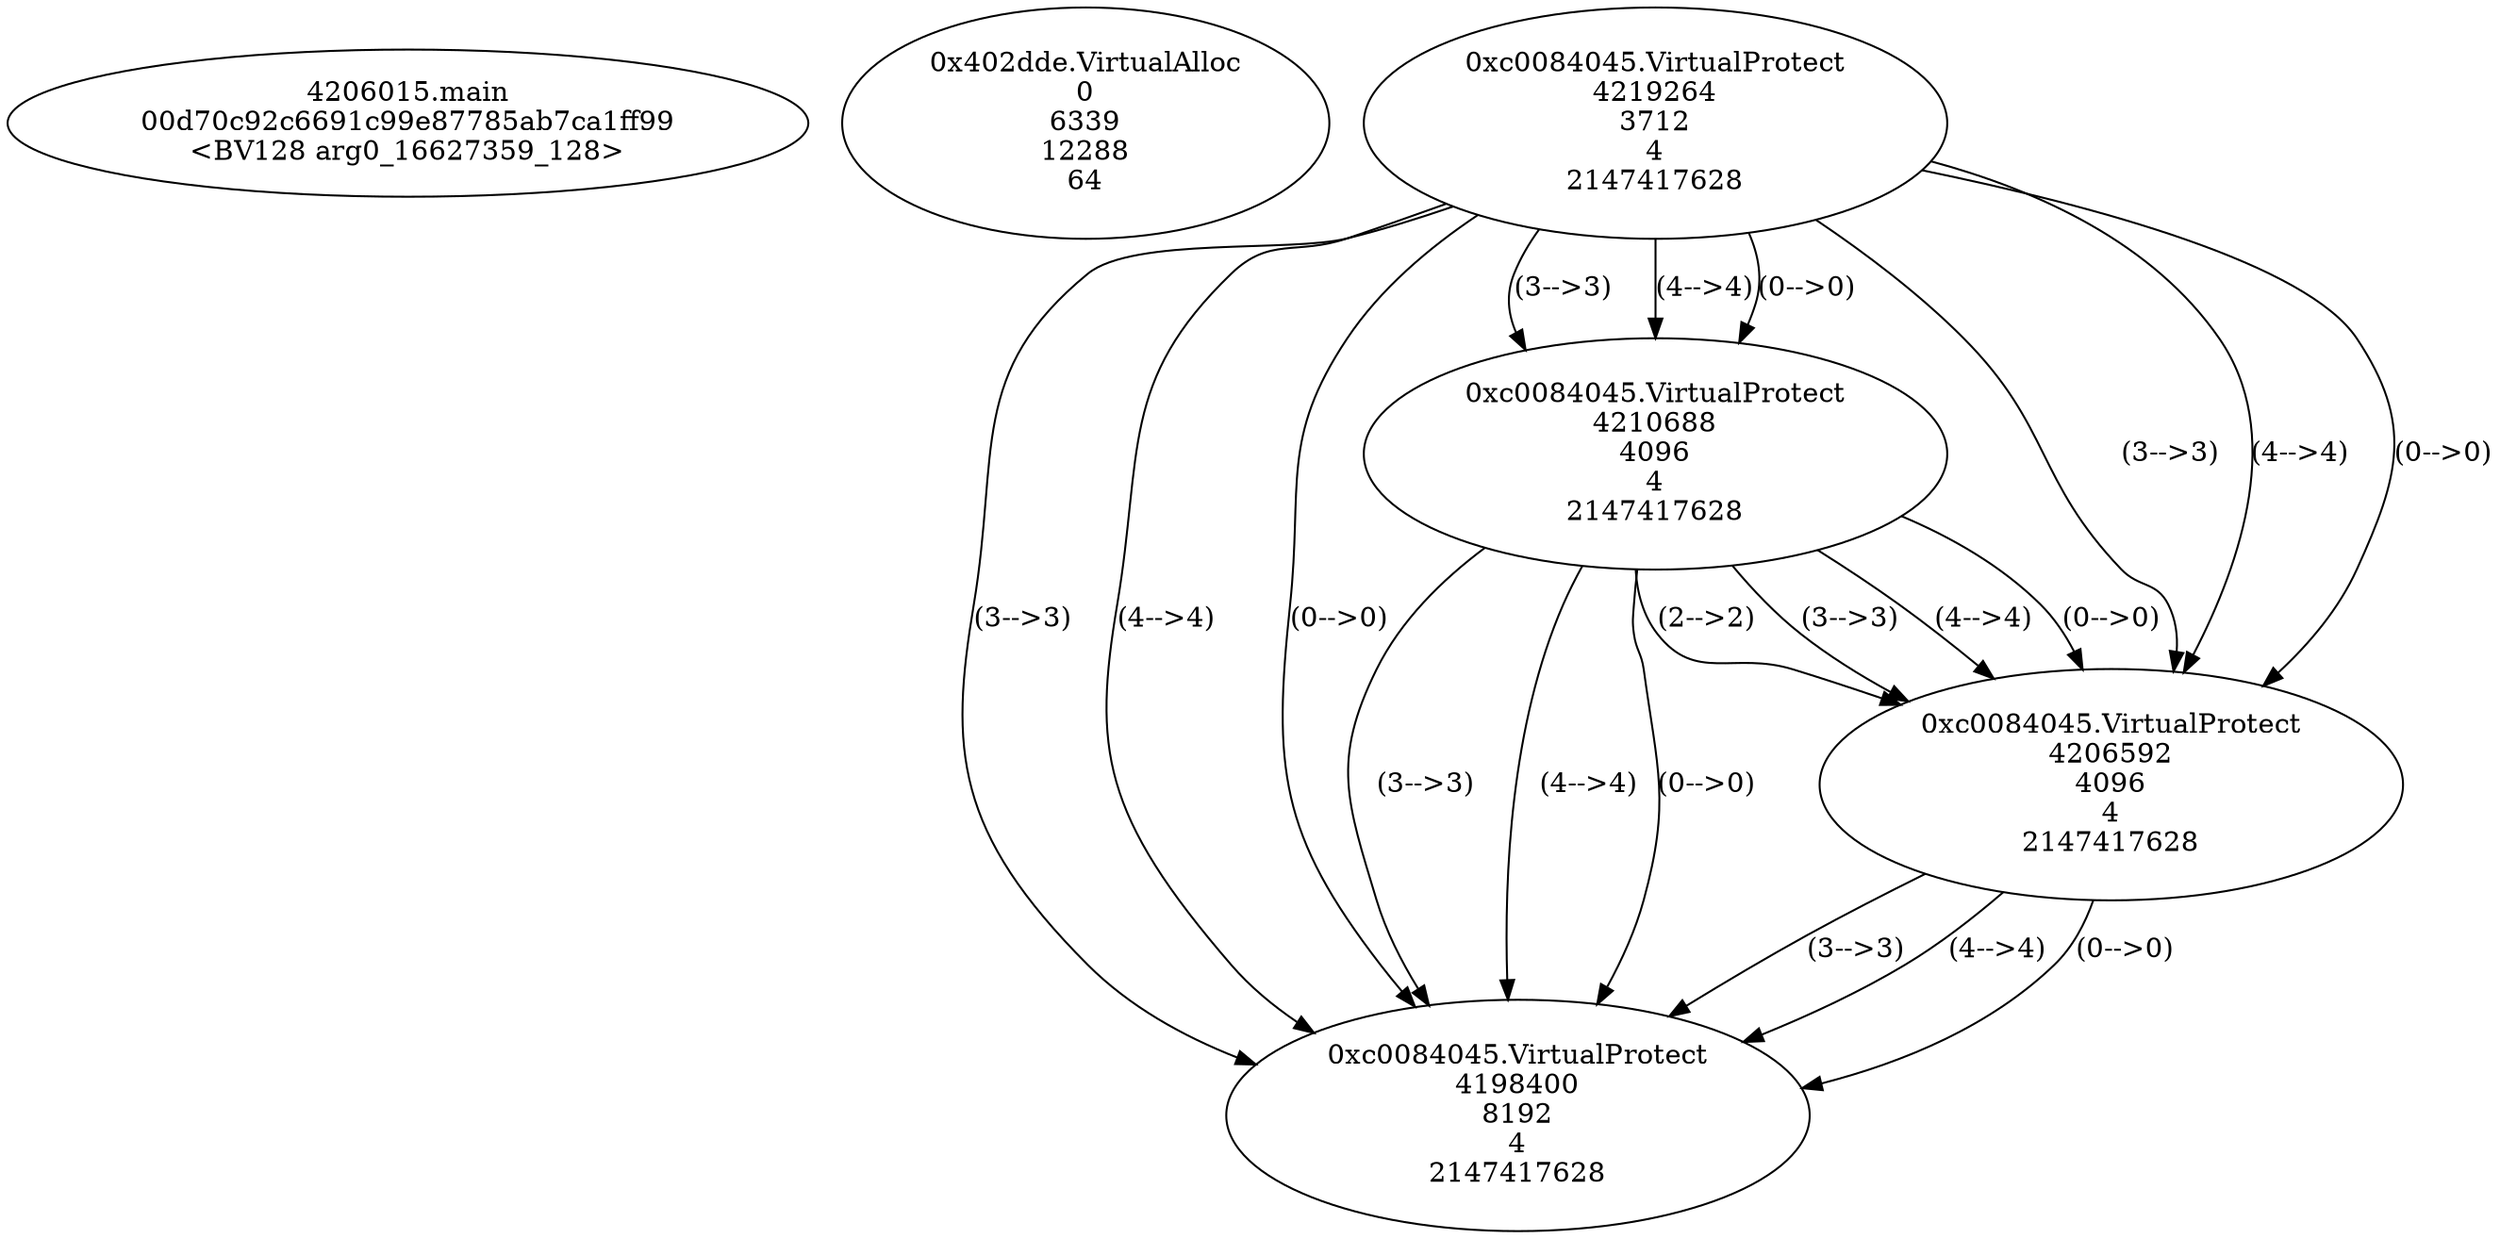 // Global SCDG with merge call
digraph {
	0 [label="4206015.main
00d70c92c6691c99e87785ab7ca1ff99
<BV128 arg0_16627359_128>"]
	1 [label="0x402dde.VirtualAlloc
0
6339
12288
64"]
	2 [label="0xc0084045.VirtualProtect
4219264
3712
4
2147417628"]
	3 [label="0xc0084045.VirtualProtect
4210688
4096
4
2147417628"]
	2 -> 3 [label="(3-->3)"]
	2 -> 3 [label="(4-->4)"]
	2 -> 3 [label="(0-->0)"]
	4 [label="0xc0084045.VirtualProtect
4206592
4096
4
2147417628"]
	3 -> 4 [label="(2-->2)"]
	2 -> 4 [label="(3-->3)"]
	3 -> 4 [label="(3-->3)"]
	2 -> 4 [label="(4-->4)"]
	3 -> 4 [label="(4-->4)"]
	2 -> 4 [label="(0-->0)"]
	3 -> 4 [label="(0-->0)"]
	5 [label="0xc0084045.VirtualProtect
4198400
8192
4
2147417628"]
	2 -> 5 [label="(3-->3)"]
	3 -> 5 [label="(3-->3)"]
	4 -> 5 [label="(3-->3)"]
	2 -> 5 [label="(4-->4)"]
	3 -> 5 [label="(4-->4)"]
	4 -> 5 [label="(4-->4)"]
	2 -> 5 [label="(0-->0)"]
	3 -> 5 [label="(0-->0)"]
	4 -> 5 [label="(0-->0)"]
}
